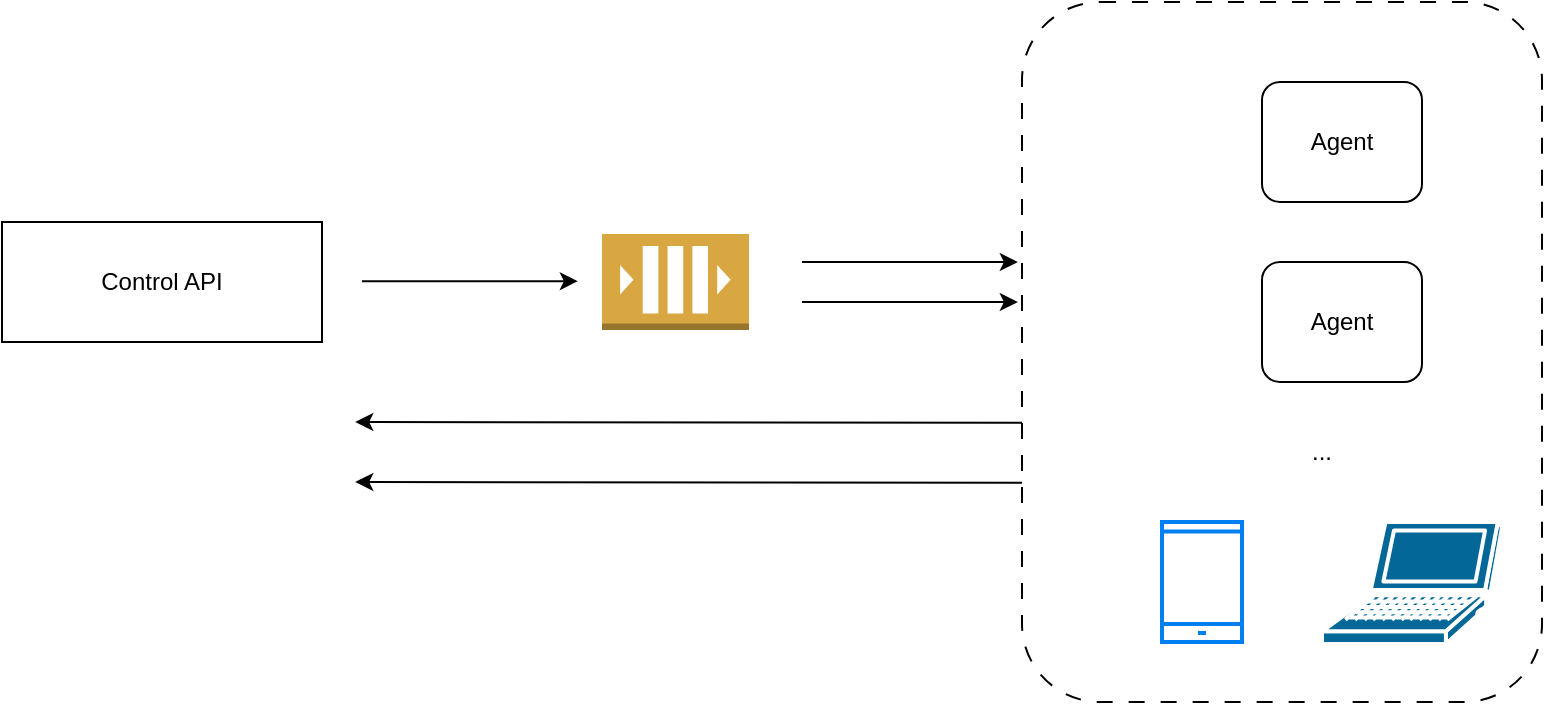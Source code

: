 <mxfile version="26.2.15" pages="2">
  <diagram name="Page-1" id="J1de59GJfCuZxLK9HjS5">
    <mxGraphModel dx="1411" dy="827" grid="1" gridSize="10" guides="1" tooltips="1" connect="1" arrows="1" fold="1" page="1" pageScale="1" pageWidth="850" pageHeight="1100" math="0" shadow="0">
      <root>
        <mxCell id="0" />
        <mxCell id="1" parent="0" />
        <mxCell id="gk7BZCuUspIfPRlGgB12-9" value="" style="rounded=1;whiteSpace=wrap;html=1;dashed=1;dashPattern=8 8;" parent="1" vertex="1">
          <mxGeometry x="560" y="320" width="260" height="350" as="geometry" />
        </mxCell>
        <mxCell id="gk7BZCuUspIfPRlGgB12-1" value="Control API" style="rounded=0;whiteSpace=wrap;html=1;" parent="1" vertex="1">
          <mxGeometry x="50" y="430" width="160" height="60" as="geometry" />
        </mxCell>
        <mxCell id="gk7BZCuUspIfPRlGgB12-4" value="Agent" style="rounded=1;whiteSpace=wrap;html=1;" parent="1" vertex="1">
          <mxGeometry x="680" y="360" width="80" height="60" as="geometry" />
        </mxCell>
        <mxCell id="gk7BZCuUspIfPRlGgB12-5" value="Agent" style="rounded=1;whiteSpace=wrap;html=1;" parent="1" vertex="1">
          <mxGeometry x="680" y="450" width="80" height="60" as="geometry" />
        </mxCell>
        <mxCell id="gk7BZCuUspIfPRlGgB12-6" value="..." style="text;html=1;align=center;verticalAlign=middle;whiteSpace=wrap;rounded=0;" parent="1" vertex="1">
          <mxGeometry x="680" y="530" width="60" height="30" as="geometry" />
        </mxCell>
        <mxCell id="gk7BZCuUspIfPRlGgB12-7" value="" style="html=1;verticalLabelPosition=bottom;align=center;labelBackgroundColor=#ffffff;verticalAlign=top;strokeWidth=2;strokeColor=#0080F0;shadow=0;dashed=0;shape=mxgraph.ios7.icons.smartphone;" parent="1" vertex="1">
          <mxGeometry x="630" y="580" width="40" height="60" as="geometry" />
        </mxCell>
        <mxCell id="gk7BZCuUspIfPRlGgB12-8" value="" style="shape=mxgraph.cisco.computers_and_peripherals.laptop;html=1;pointerEvents=1;dashed=0;fillColor=#036897;strokeColor=#ffffff;strokeWidth=2;verticalLabelPosition=bottom;verticalAlign=top;align=center;outlineConnect=0;" parent="1" vertex="1">
          <mxGeometry x="710" y="580" width="90" height="61" as="geometry" />
        </mxCell>
        <mxCell id="gk7BZCuUspIfPRlGgB12-12" value="" style="endArrow=classic;html=1;rounded=0;exitX=0.013;exitY=0.144;exitDx=0;exitDy=0;exitPerimeter=0;" parent="1" edge="1">
          <mxGeometry width="50" height="50" relative="1" as="geometry">
            <mxPoint x="560.0" y="530.4" as="sourcePoint" />
            <mxPoint x="226.62" y="530" as="targetPoint" />
          </mxGeometry>
        </mxCell>
        <mxCell id="gk7BZCuUspIfPRlGgB12-14" value="" style="endArrow=classic;html=1;rounded=0;entryX=-0.008;entryY=0.292;entryDx=0;entryDy=0;entryPerimeter=0;" parent="1" edge="1">
          <mxGeometry width="50" height="50" relative="1" as="geometry">
            <mxPoint x="450" y="450" as="sourcePoint" />
            <mxPoint x="557.92" y="450.0" as="targetPoint" />
          </mxGeometry>
        </mxCell>
        <mxCell id="gk7BZCuUspIfPRlGgB12-19" value="" style="endArrow=classic;html=1;rounded=0;exitX=0.013;exitY=0.144;exitDx=0;exitDy=0;exitPerimeter=0;" parent="1" edge="1">
          <mxGeometry width="50" height="50" relative="1" as="geometry">
            <mxPoint x="560.0" y="560.4" as="sourcePoint" />
            <mxPoint x="226.62" y="560" as="targetPoint" />
          </mxGeometry>
        </mxCell>
        <mxCell id="fFvXo_Th6Cp7UzxVWhZt-2" value="" style="outlineConnect=0;dashed=0;verticalLabelPosition=bottom;verticalAlign=top;align=center;html=1;shape=mxgraph.aws3.queue;fillColor=#D9A741;gradientColor=none;" vertex="1" parent="1">
          <mxGeometry x="350" y="436" width="73.5" height="48" as="geometry" />
        </mxCell>
        <mxCell id="fFvXo_Th6Cp7UzxVWhZt-3" value="" style="endArrow=classic;html=1;rounded=0;entryX=-0.008;entryY=0.292;entryDx=0;entryDy=0;entryPerimeter=0;" edge="1" parent="1">
          <mxGeometry width="50" height="50" relative="1" as="geometry">
            <mxPoint x="450" y="470" as="sourcePoint" />
            <mxPoint x="557.92" y="470.0" as="targetPoint" />
          </mxGeometry>
        </mxCell>
        <mxCell id="fFvXo_Th6Cp7UzxVWhZt-4" value="" style="endArrow=classic;html=1;rounded=0;entryX=-0.008;entryY=0.292;entryDx=0;entryDy=0;entryPerimeter=0;" edge="1" parent="1">
          <mxGeometry width="50" height="50" relative="1" as="geometry">
            <mxPoint x="230" y="459.58" as="sourcePoint" />
            <mxPoint x="337.92" y="459.58" as="targetPoint" />
          </mxGeometry>
        </mxCell>
      </root>
    </mxGraphModel>
  </diagram>
  <diagram id="QNN9B2NaHhB0lrZKfuFr" name="Page-2">
    <mxGraphModel dx="2555" dy="999" grid="1" gridSize="10" guides="1" tooltips="1" connect="1" arrows="1" fold="1" page="1" pageScale="1" pageWidth="850" pageHeight="1100" background="none" math="0" shadow="0">
      <root>
        <mxCell id="0" />
        <mxCell id="1" parent="0" />
        <mxCell id="QRW2aVTyIRTFDNBqgxqH-2" value="Control API" style="text;html=1;align=center;verticalAlign=middle;whiteSpace=wrap;rounded=0;fontStyle=1" parent="1" vertex="1">
          <mxGeometry x="-470" y="40" width="80" height="30" as="geometry" />
        </mxCell>
        <mxCell id="QRW2aVTyIRTFDNBqgxqH-3" value="App agent" style="text;html=1;align=center;verticalAlign=middle;whiteSpace=wrap;rounded=0;fontStyle=1" parent="1" vertex="1">
          <mxGeometry x="120" y="40" width="80" height="30" as="geometry" />
        </mxCell>
        <mxCell id="QRW2aVTyIRTFDNBqgxqH-6" value="" style="endArrow=none;dashed=1;html=1;rounded=0;strokeColor=#A3A3A3;movable=0;resizable=0;rotatable=0;deletable=0;editable=0;locked=1;connectable=0;" parent="1" edge="1">
          <mxGeometry width="50" height="50" relative="1" as="geometry">
            <mxPoint x="-360" y="1080" as="sourcePoint" />
            <mxPoint x="-360" as="targetPoint" />
          </mxGeometry>
        </mxCell>
        <mxCell id="QRW2aVTyIRTFDNBqgxqH-7" value="" style="endArrow=none;dashed=1;html=1;rounded=0;strokeColor=#A3A3A3;movable=0;resizable=0;rotatable=0;deletable=0;editable=0;locked=1;connectable=0;" parent="1" edge="1">
          <mxGeometry width="50" height="50" relative="1" as="geometry">
            <mxPoint x="80" y="1080" as="sourcePoint" />
            <mxPoint x="80" as="targetPoint" />
          </mxGeometry>
        </mxCell>
        <mxCell id="QRW2aVTyIRTFDNBqgxqH-8" value="" style="endArrow=classic;html=1;rounded=0;" parent="1" edge="1">
          <mxGeometry width="50" height="50" relative="1" as="geometry">
            <mxPoint x="-358" y="120.0" as="sourcePoint" />
            <mxPoint x="80" y="120.0" as="targetPoint" />
          </mxGeometry>
        </mxCell>
        <mxCell id="QRW2aVTyIRTFDNBqgxqH-12" value="" style="rounded=0;whiteSpace=wrap;html=1;" parent="1" vertex="1">
          <mxGeometry x="80" y="110" width="10" height="100" as="geometry" />
        </mxCell>
        <mxCell id="QRW2aVTyIRTFDNBqgxqH-16" value="" style="endArrow=classic;html=1;rounded=0;exitX=1.347;exitY=0.129;exitDx=0;exitDy=0;exitPerimeter=0;curved=1;dashed=1;dashPattern=8 8;" parent="1" source="QRW2aVTyIRTFDNBqgxqH-12" edge="1">
          <mxGeometry width="50" height="50" relative="1" as="geometry">
            <mxPoint x="180" y="130" as="sourcePoint" />
            <mxPoint x="91" y="160" as="targetPoint" />
            <Array as="points">
              <mxPoint x="180" y="130" />
            </Array>
          </mxGeometry>
        </mxCell>
        <mxCell id="QRW2aVTyIRTFDNBqgxqH-17" value="&lt;span style=&quot;background-color: transparent; color: light-dark(rgb(0, 0, 0), rgb(255, 255, 255));&quot;&gt;- Extract session with username/password. And session for chapter page.&lt;/span&gt;&lt;div&gt;&lt;br&gt;&lt;div&gt;&lt;span style=&quot;background-color: transparent;&quot;&gt;&lt;font style=&quot;color: light-dark(rgb(255, 19, 0), rgb(255, 255, 255));&quot;&gt;Need manual verify&lt;/font&gt;&lt;/span&gt;&lt;/div&gt;&lt;/div&gt;" style="text;html=1;align=left;verticalAlign=middle;whiteSpace=wrap;rounded=0;" parent="1" vertex="1">
          <mxGeometry x="160" y="120" width="160" height="60" as="geometry" />
        </mxCell>
        <mxCell id="QRW2aVTyIRTFDNBqgxqH-19" value="" style="endArrow=classic;html=1;rounded=0;exitX=-0.18;exitY=0.91;exitDx=0;exitDy=0;exitPerimeter=0;" parent="1" edge="1">
          <mxGeometry width="50" height="50" relative="1" as="geometry">
            <mxPoint x="80.0" y="201" as="sourcePoint" />
            <mxPoint x="-358.2" y="200" as="targetPoint" />
          </mxGeometry>
        </mxCell>
        <mxCell id="QRW2aVTyIRTFDNBqgxqH-20" value="Initial session data with credential (username/password)" style="text;html=1;align=left;verticalAlign=middle;whiteSpace=wrap;rounded=0;" parent="1" vertex="1">
          <mxGeometry x="-320" y="90" width="380" height="30" as="geometry" />
        </mxCell>
        <mxCell id="QRW2aVTyIRTFDNBqgxqH-21" value="" style="endArrow=classic;html=1;rounded=0;" parent="1" edge="1">
          <mxGeometry width="50" height="50" relative="1" as="geometry">
            <mxPoint x="-360" y="480" as="sourcePoint" />
            <mxPoint x="78" y="480" as="targetPoint" />
          </mxGeometry>
        </mxCell>
        <mxCell id="QRW2aVTyIRTFDNBqgxqH-22" value="Push crawl chapter: with chapter url + book info" style="text;html=1;align=left;verticalAlign=middle;whiteSpace=wrap;rounded=0;" parent="1" vertex="1">
          <mxGeometry x="-320" y="450" width="380" height="30" as="geometry" />
        </mxCell>
        <mxCell id="QRW2aVTyIRTFDNBqgxqH-23" value="" style="rounded=0;whiteSpace=wrap;html=1;" parent="1" vertex="1">
          <mxGeometry x="80" y="470" width="10" height="190" as="geometry" />
        </mxCell>
        <mxCell id="QRW2aVTyIRTFDNBqgxqH-24" value="" style="endArrow=classic;html=1;rounded=0;exitX=1.347;exitY=0.129;exitDx=0;exitDy=0;exitPerimeter=0;curved=1;dashed=1;dashPattern=8 8;" parent="1" source="QRW2aVTyIRTFDNBqgxqH-23" edge="1">
          <mxGeometry width="50" height="50" relative="1" as="geometry">
            <mxPoint x="180" y="490" as="sourcePoint" />
            <mxPoint x="91" y="520" as="targetPoint" />
            <Array as="points">
              <mxPoint x="180" y="490" />
            </Array>
          </mxGeometry>
        </mxCell>
        <mxCell id="QRW2aVTyIRTFDNBqgxqH-25" value="" style="endArrow=classic;html=1;rounded=0;exitX=-0.353;exitY=0.47;exitDx=0;exitDy=0;exitPerimeter=0;" parent="1" source="QRW2aVTyIRTFDNBqgxqH-23" edge="1">
          <mxGeometry width="50" height="50" relative="1" as="geometry">
            <mxPoint x="-340" y="570" as="sourcePoint" />
            <mxPoint x="-360" y="560" as="targetPoint" />
          </mxGeometry>
        </mxCell>
        <mxCell id="QRW2aVTyIRTFDNBqgxqH-26" value="Push chapter data and status success to server" style="text;html=1;align=left;verticalAlign=middle;whiteSpace=wrap;rounded=0;" parent="1" vertex="1">
          <mxGeometry x="-320" y="530" width="380" height="30" as="geometry" />
        </mxCell>
        <mxCell id="QRW2aVTyIRTFDNBqgxqH-27" value="" style="rounded=0;whiteSpace=wrap;html=1;" parent="1" vertex="1">
          <mxGeometry x="-370" y="280" width="10" height="160" as="geometry" />
        </mxCell>
        <mxCell id="QRW2aVTyIRTFDNBqgxqH-28" value="- Save book info to database&lt;div&gt;- Create task for each chapter and push to message queue&lt;/div&gt;" style="text;html=1;align=left;verticalAlign=middle;whiteSpace=wrap;rounded=0;" parent="1" vertex="1">
          <mxGeometry x="-600" y="300" width="210" height="90" as="geometry" />
        </mxCell>
        <mxCell id="QRW2aVTyIRTFDNBqgxqH-29" value="&lt;span style=&quot;background-color: transparent; color: light-dark(rgb(0, 0, 0), rgb(255, 255, 255));&quot;&gt;- Extract chapter data&lt;/span&gt;" style="text;html=1;align=left;verticalAlign=middle;whiteSpace=wrap;rounded=0;" parent="1" vertex="1">
          <mxGeometry x="150" y="470" width="160" height="60" as="geometry" />
        </mxCell>
        <mxCell id="QRW2aVTyIRTFDNBqgxqH-30" value="&lt;span style=&quot;background-color: transparent; color: light-dark(rgb(0, 0, 0), rgb(255, 255, 255));&quot;&gt;If success, map raw data to struct&amp;nbsp;&lt;/span&gt;" style="text;html=1;align=left;verticalAlign=middle;whiteSpace=wrap;rounded=0;" parent="1" vertex="1">
          <mxGeometry x="100" y="530" width="220" height="60" as="geometry" />
        </mxCell>
        <mxCell id="QRW2aVTyIRTFDNBqgxqH-31" value="" style="endArrow=classic;html=1;rounded=0;exitX=-0.353;exitY=0.47;exitDx=0;exitDy=0;exitPerimeter=0;" parent="1" edge="1">
          <mxGeometry width="50" height="50" relative="1" as="geometry">
            <mxPoint x="76" y="619" as="sourcePoint" />
            <mxPoint x="-360" y="620" as="targetPoint" />
          </mxGeometry>
        </mxCell>
        <mxCell id="QRW2aVTyIRTFDNBqgxqH-32" value="Push session data and status failed to server" style="text;html=1;align=left;verticalAlign=middle;whiteSpace=wrap;rounded=0;" parent="1" vertex="1">
          <mxGeometry x="-320" y="590" width="380" height="30" as="geometry" />
        </mxCell>
        <mxCell id="QRW2aVTyIRTFDNBqgxqH-35" value="" style="rounded=0;whiteSpace=wrap;html=1;" parent="1" vertex="1">
          <mxGeometry x="-370" y="540" width="10" height="210" as="geometry" />
        </mxCell>
        <mxCell id="QRW2aVTyIRTFDNBqgxqH-36" value="- status ==&amp;nbsp; failed:&lt;br&gt;&lt;span style=&quot;white-space: pre;&quot;&gt;&#x9;&lt;/span&gt;save session data. And re send task to queue&lt;br&gt;&lt;div&gt;- status == success:&lt;br&gt;&lt;span style=&quot;white-space: pre;&quot;&gt;&#x9;&lt;/span&gt;save chapter data&amp;nbsp;&lt;br&gt;&lt;/div&gt;" style="text;html=1;align=left;verticalAlign=middle;whiteSpace=wrap;rounded=0;" parent="1" vertex="1">
          <mxGeometry x="-600" y="610" width="210" height="90" as="geometry" />
        </mxCell>
        <mxCell id="QRW2aVTyIRTFDNBqgxqH-38" value="Push session data to server" style="text;html=1;align=left;verticalAlign=middle;whiteSpace=wrap;rounded=0;" parent="1" vertex="1">
          <mxGeometry x="-320" y="170" width="380" height="30" as="geometry" />
        </mxCell>
        <mxCell id="QRW2aVTyIRTFDNBqgxqH-39" value="" style="endArrow=classic;html=1;rounded=0;dashed=1;dashPattern=8 8;strokeColor=#858585;" parent="1" edge="1">
          <mxGeometry width="50" height="50" relative="1" as="geometry">
            <mxPoint x="-358" y="720" as="sourcePoint" />
            <mxPoint x="80" y="720" as="targetPoint" />
          </mxGeometry>
        </mxCell>
        <mxCell id="QRW2aVTyIRTFDNBqgxqH-40" value="Refresh session data" style="text;html=1;align=left;verticalAlign=middle;whiteSpace=wrap;rounded=0;dashed=1;dashPattern=8 8;fontColor=#858585;" parent="1" vertex="1">
          <mxGeometry x="-320" y="690" width="380" height="30" as="geometry" />
        </mxCell>
        <mxCell id="QRW2aVTyIRTFDNBqgxqH-41" value="&lt;span style=&quot;background-color: transparent; color: light-dark(rgb(0, 0, 0), rgb(255, 255, 255));&quot;&gt;If failed,&amp;nbsp; extract session for chapter page&lt;/span&gt;" style="text;html=1;align=left;verticalAlign=middle;whiteSpace=wrap;rounded=0;" parent="1" vertex="1">
          <mxGeometry x="100" y="590" width="220" height="60" as="geometry" />
        </mxCell>
        <mxCell id="QRW2aVTyIRTFDNBqgxqH-42" value="" style="endArrow=classic;html=1;rounded=0;" parent="1" edge="1">
          <mxGeometry width="50" height="50" relative="1" as="geometry">
            <mxPoint x="-358" y="320" as="sourcePoint" />
            <mxPoint x="80" y="320" as="targetPoint" />
          </mxGeometry>
        </mxCell>
        <mxCell id="QRW2aVTyIRTFDNBqgxqH-43" value="" style="rounded=0;whiteSpace=wrap;html=1;" parent="1" vertex="1">
          <mxGeometry x="80" y="310" width="10" height="100" as="geometry" />
        </mxCell>
        <mxCell id="QRW2aVTyIRTFDNBqgxqH-44" value="" style="endArrow=classic;html=1;rounded=0;exitX=1.347;exitY=0.129;exitDx=0;exitDy=0;exitPerimeter=0;curved=1;dashed=1;dashPattern=8 8;" parent="1" source="QRW2aVTyIRTFDNBqgxqH-43" edge="1">
          <mxGeometry width="50" height="50" relative="1" as="geometry">
            <mxPoint x="180" y="330" as="sourcePoint" />
            <mxPoint x="91" y="360" as="targetPoint" />
            <Array as="points">
              <mxPoint x="180" y="330" />
            </Array>
          </mxGeometry>
        </mxCell>
        <mxCell id="QRW2aVTyIRTFDNBqgxqH-45" value="&lt;span style=&quot;background-color: transparent; color: light-dark(rgb(0, 0, 0), rgb(255, 255, 255));&quot;&gt;- Extract book info data&lt;/span&gt;" style="text;html=1;align=left;verticalAlign=middle;whiteSpace=wrap;rounded=0;" parent="1" vertex="1">
          <mxGeometry x="160" y="320" width="160" height="60" as="geometry" />
        </mxCell>
        <mxCell id="QRW2aVTyIRTFDNBqgxqH-46" value="" style="endArrow=classic;html=1;rounded=0;exitX=-0.18;exitY=0.91;exitDx=0;exitDy=0;exitPerimeter=0;" parent="1" edge="1">
          <mxGeometry width="50" height="50" relative="1" as="geometry">
            <mxPoint x="80.0" y="401" as="sourcePoint" />
            <mxPoint x="-358.2" y="400" as="targetPoint" />
          </mxGeometry>
        </mxCell>
        <mxCell id="QRW2aVTyIRTFDNBqgxqH-47" value="Push craw book info: with book url" style="text;html=1;align=left;verticalAlign=middle;whiteSpace=wrap;rounded=0;" parent="1" vertex="1">
          <mxGeometry x="-320" y="290" width="380" height="30" as="geometry" />
        </mxCell>
        <mxCell id="QRW2aVTyIRTFDNBqgxqH-48" value="Push book info data to server" style="text;html=1;align=left;verticalAlign=middle;whiteSpace=wrap;rounded=0;" parent="1" vertex="1">
          <mxGeometry x="-320" y="370" width="380" height="30" as="geometry" />
        </mxCell>
      </root>
    </mxGraphModel>
  </diagram>
</mxfile>

